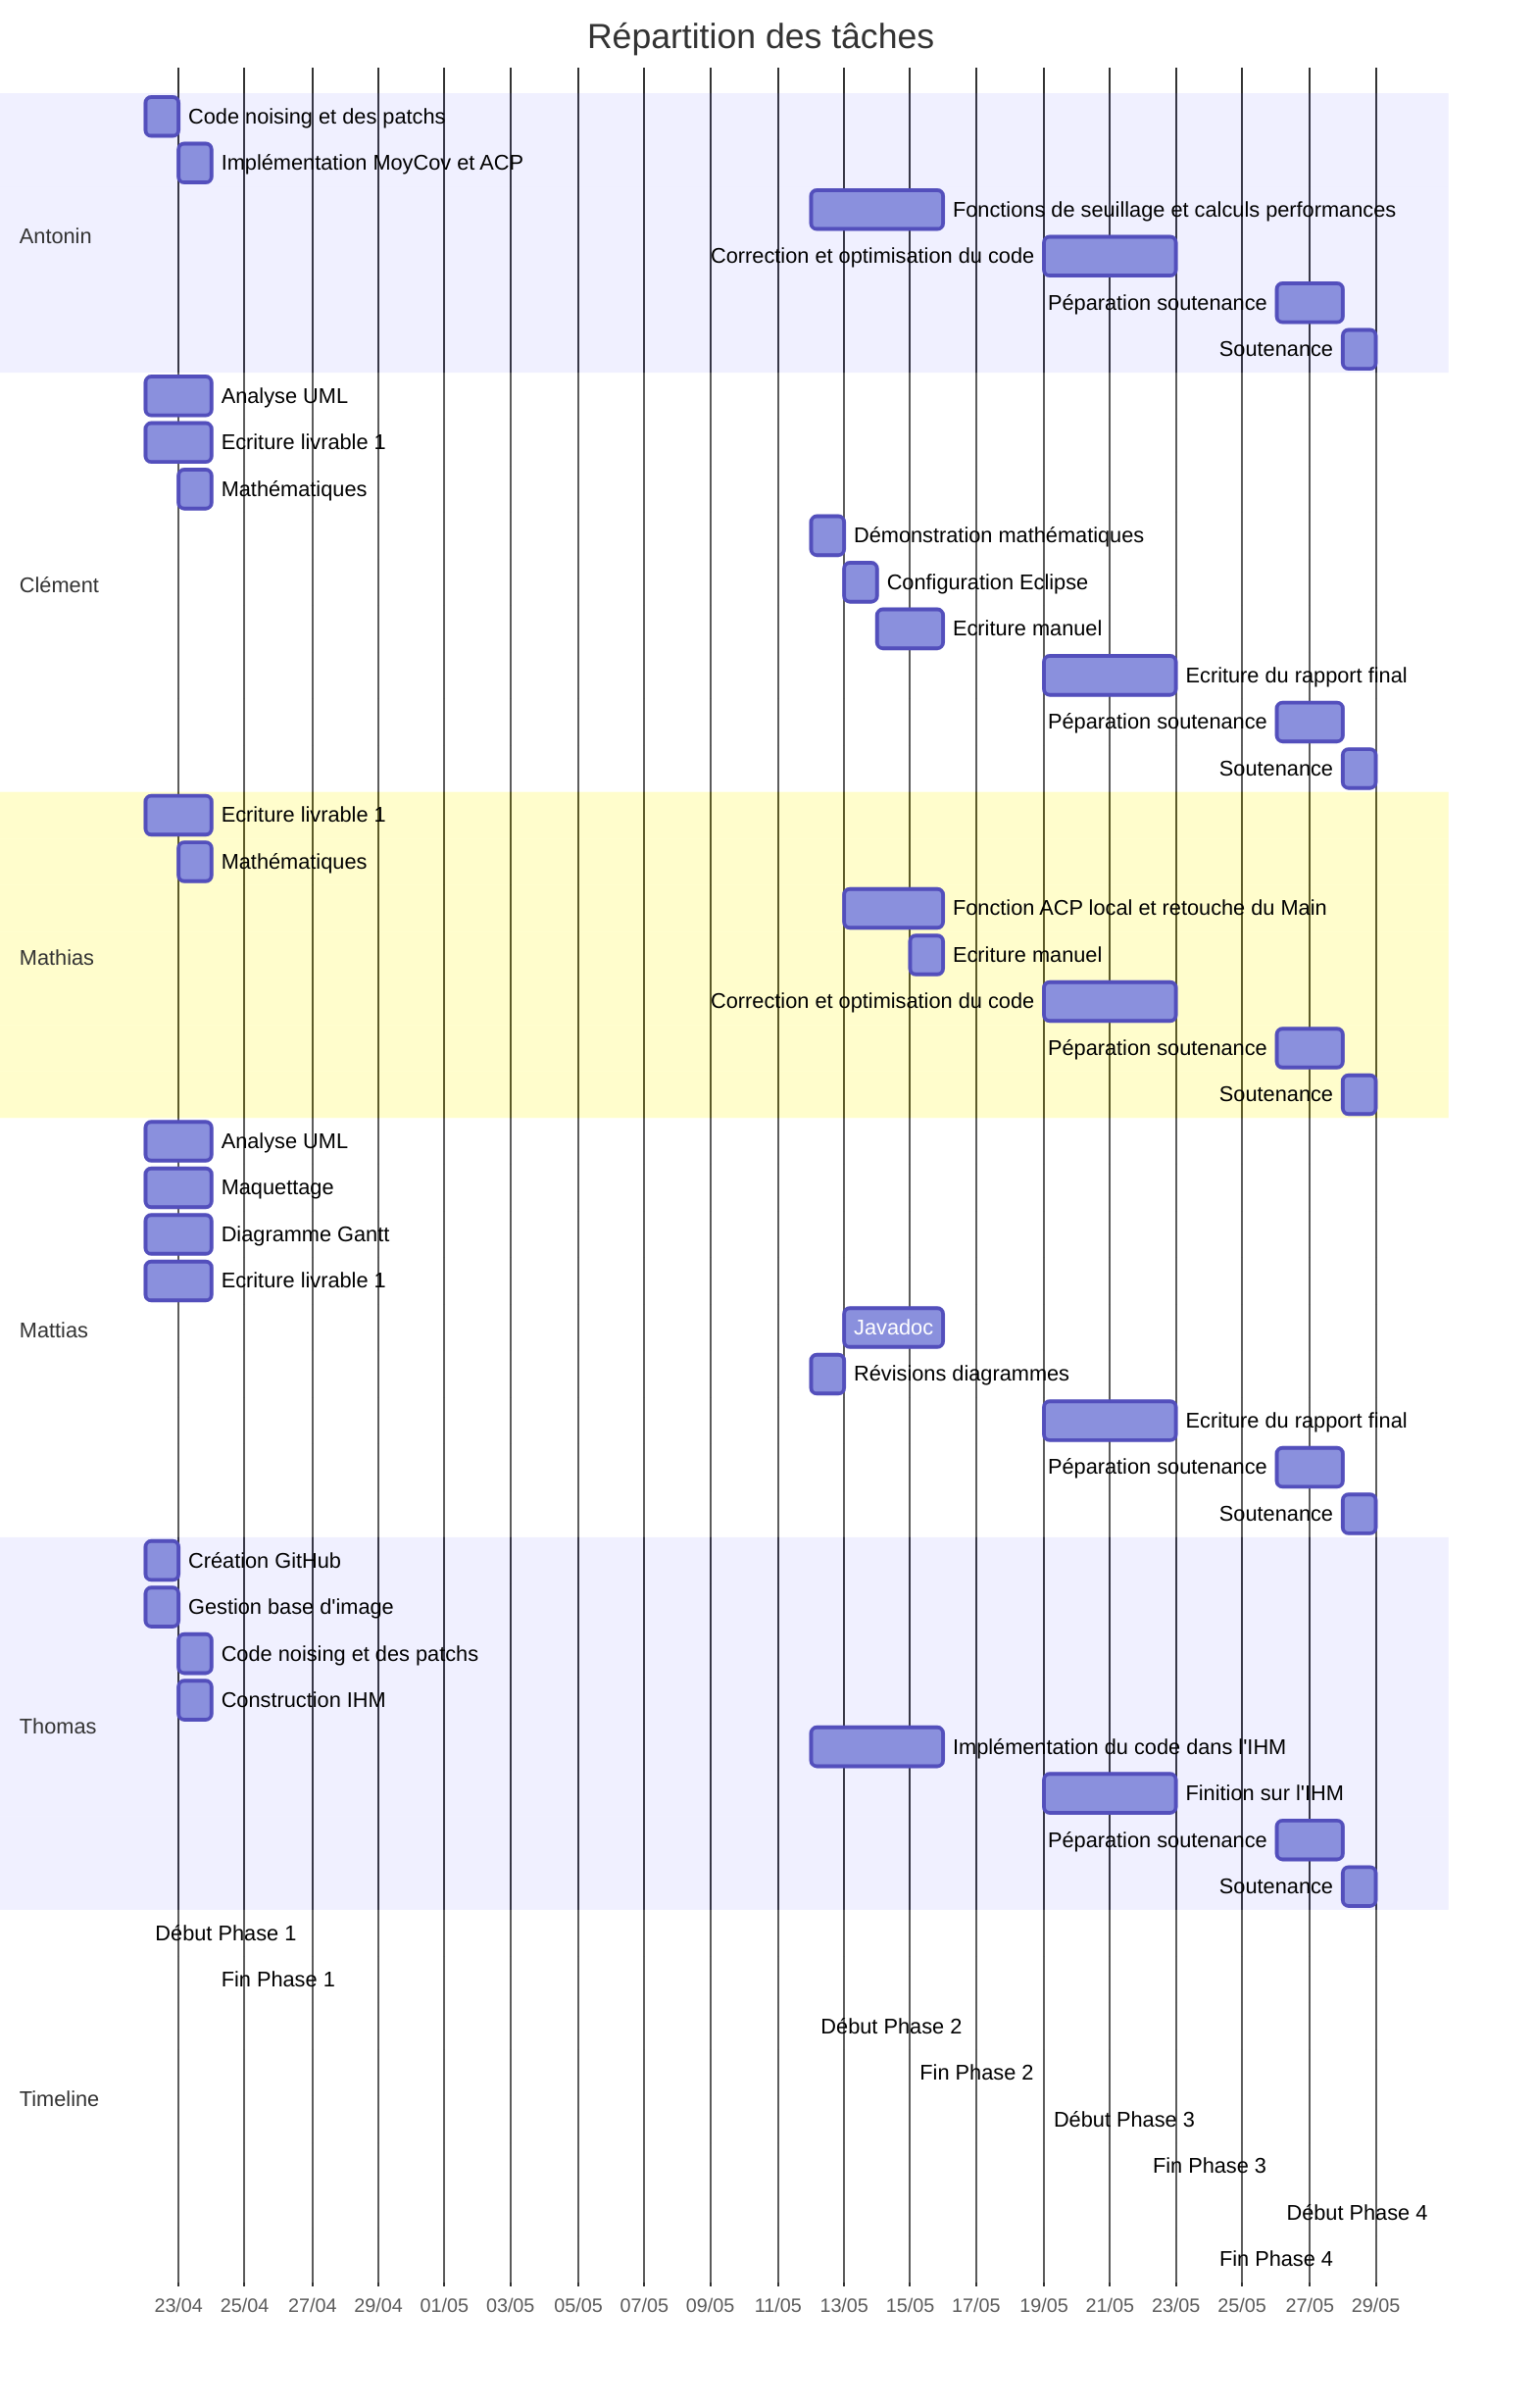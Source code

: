 gantt
    title Répartition des tâches
    dateFormat  YYYY-MM-DD
    axisFormat %d/%m

    section Antonin
    Code noising et des patchs :ant1, 2025-04-22, 1d
    Implémentation MoyCov et ACP :ant2, 2025-04-23, 1d
    Fonctions de seuillage et calculs performances :ant3, 2025-05-12, 4d
    Correction et optimisation du code :ant4, 2025-05-19, 4d
    Péparation soutenance :ant5, 2025-05-26, 2d
    Soutenance :ant6, 2025-05-28, 1d

    section Clément
    Analyse UML :cle1, 2025-04-22, 2d
    Ecriture livrable 1 :cle2, 2025-04-22, 2d
    Mathématiques :cle3, 2025-04-23, 1d
    Démonstration mathématiques :cle4, 2025-05-12, 1d
    Configuration Eclipse : cle5, 2025-05-13, 1d
    Ecriture manuel :cle6, 2025-05-14, 2d
    Ecriture du rapport final :cle7, 2025-05-19, 4d
    Péparation soutenance :cle8, 2025-05-26, 2d
    Soutenance :cle9, 2025-05-28, 1d

    section Mathias
    Ecriture livrable 1 :mth1, 2025-04-22, 2d
    Mathématiques :mth2, 2025-04-23, 1d
    Fonction ACP local et retouche du Main : mth3, 2025-05-13, 3d
    Ecriture manuel :mth4, 2025-05-15, 1d
    Correction et optimisation du code :mth5, 2025-05-19, 4d
    Péparation soutenance :mth6, 2025-05-26, 2d
    Soutenance :mth7, 2025-05-28, 1d

    section Mattias
    Analyse UML :mtt1, 2025-04-22, 2d
    Maquettage :mtt2, 2025-04-22, 2d
    Diagramme Gantt :mtt3, 2025-04-22, 2d
    Ecriture livrable 1 :mtt4, 2025-04-22, 2d
    Javadoc : mtt5, 2025-05-13, 3d
    Révisions diagrammes : mtt6, 2025-05-12, 1d
    Ecriture du rapport final :mtt7, 2025-05-19, 4d
    Péparation soutenance :mtt8, 2025-05-26, 2d
    Soutenance :mtt9, 2025-05-28, 1d


    section Thomas
    Création GitHub :tho1, 2025-04-22, 1d
    Gestion base d'image :tho2, 2025-04-22, 1d
    Code noising et des patchs :tho3, 2025-04-23, 1d
    Construction IHM : tho4, 2025-04-23, 1d
    Implémentation du code dans l'IHM : tho5, 2025-05-12, 4d
    Finition sur l'IHM : tho6, 2025-05-19, 4d
    Péparation soutenance :tho7, 2025-05-26, 2d
    Soutenance :tho8, 2025-05-28, 1d

    section Timeline
    Début Phase 1 :milestone mil1, 2025-04-22, 0d
    Fin Phase 1 :milestone mil2, 2025-04-24, 0d
    Début Phase 2 :milestone mil3, 2025-05-12, 0d
    Fin Phase 2 :milestone mil4, 2025-05-15, 0d
    Début Phase 3 :milestone mil5, 2025-05-19, 0d
    Fin Phase 3 :milestone mil6, 2025-05-22, 0d
    Début Phase 4 :milestone mil7, 2025-05-26, 0d
    Fin Phase 4 :milestone mil8, 2025-05-28, 0d
